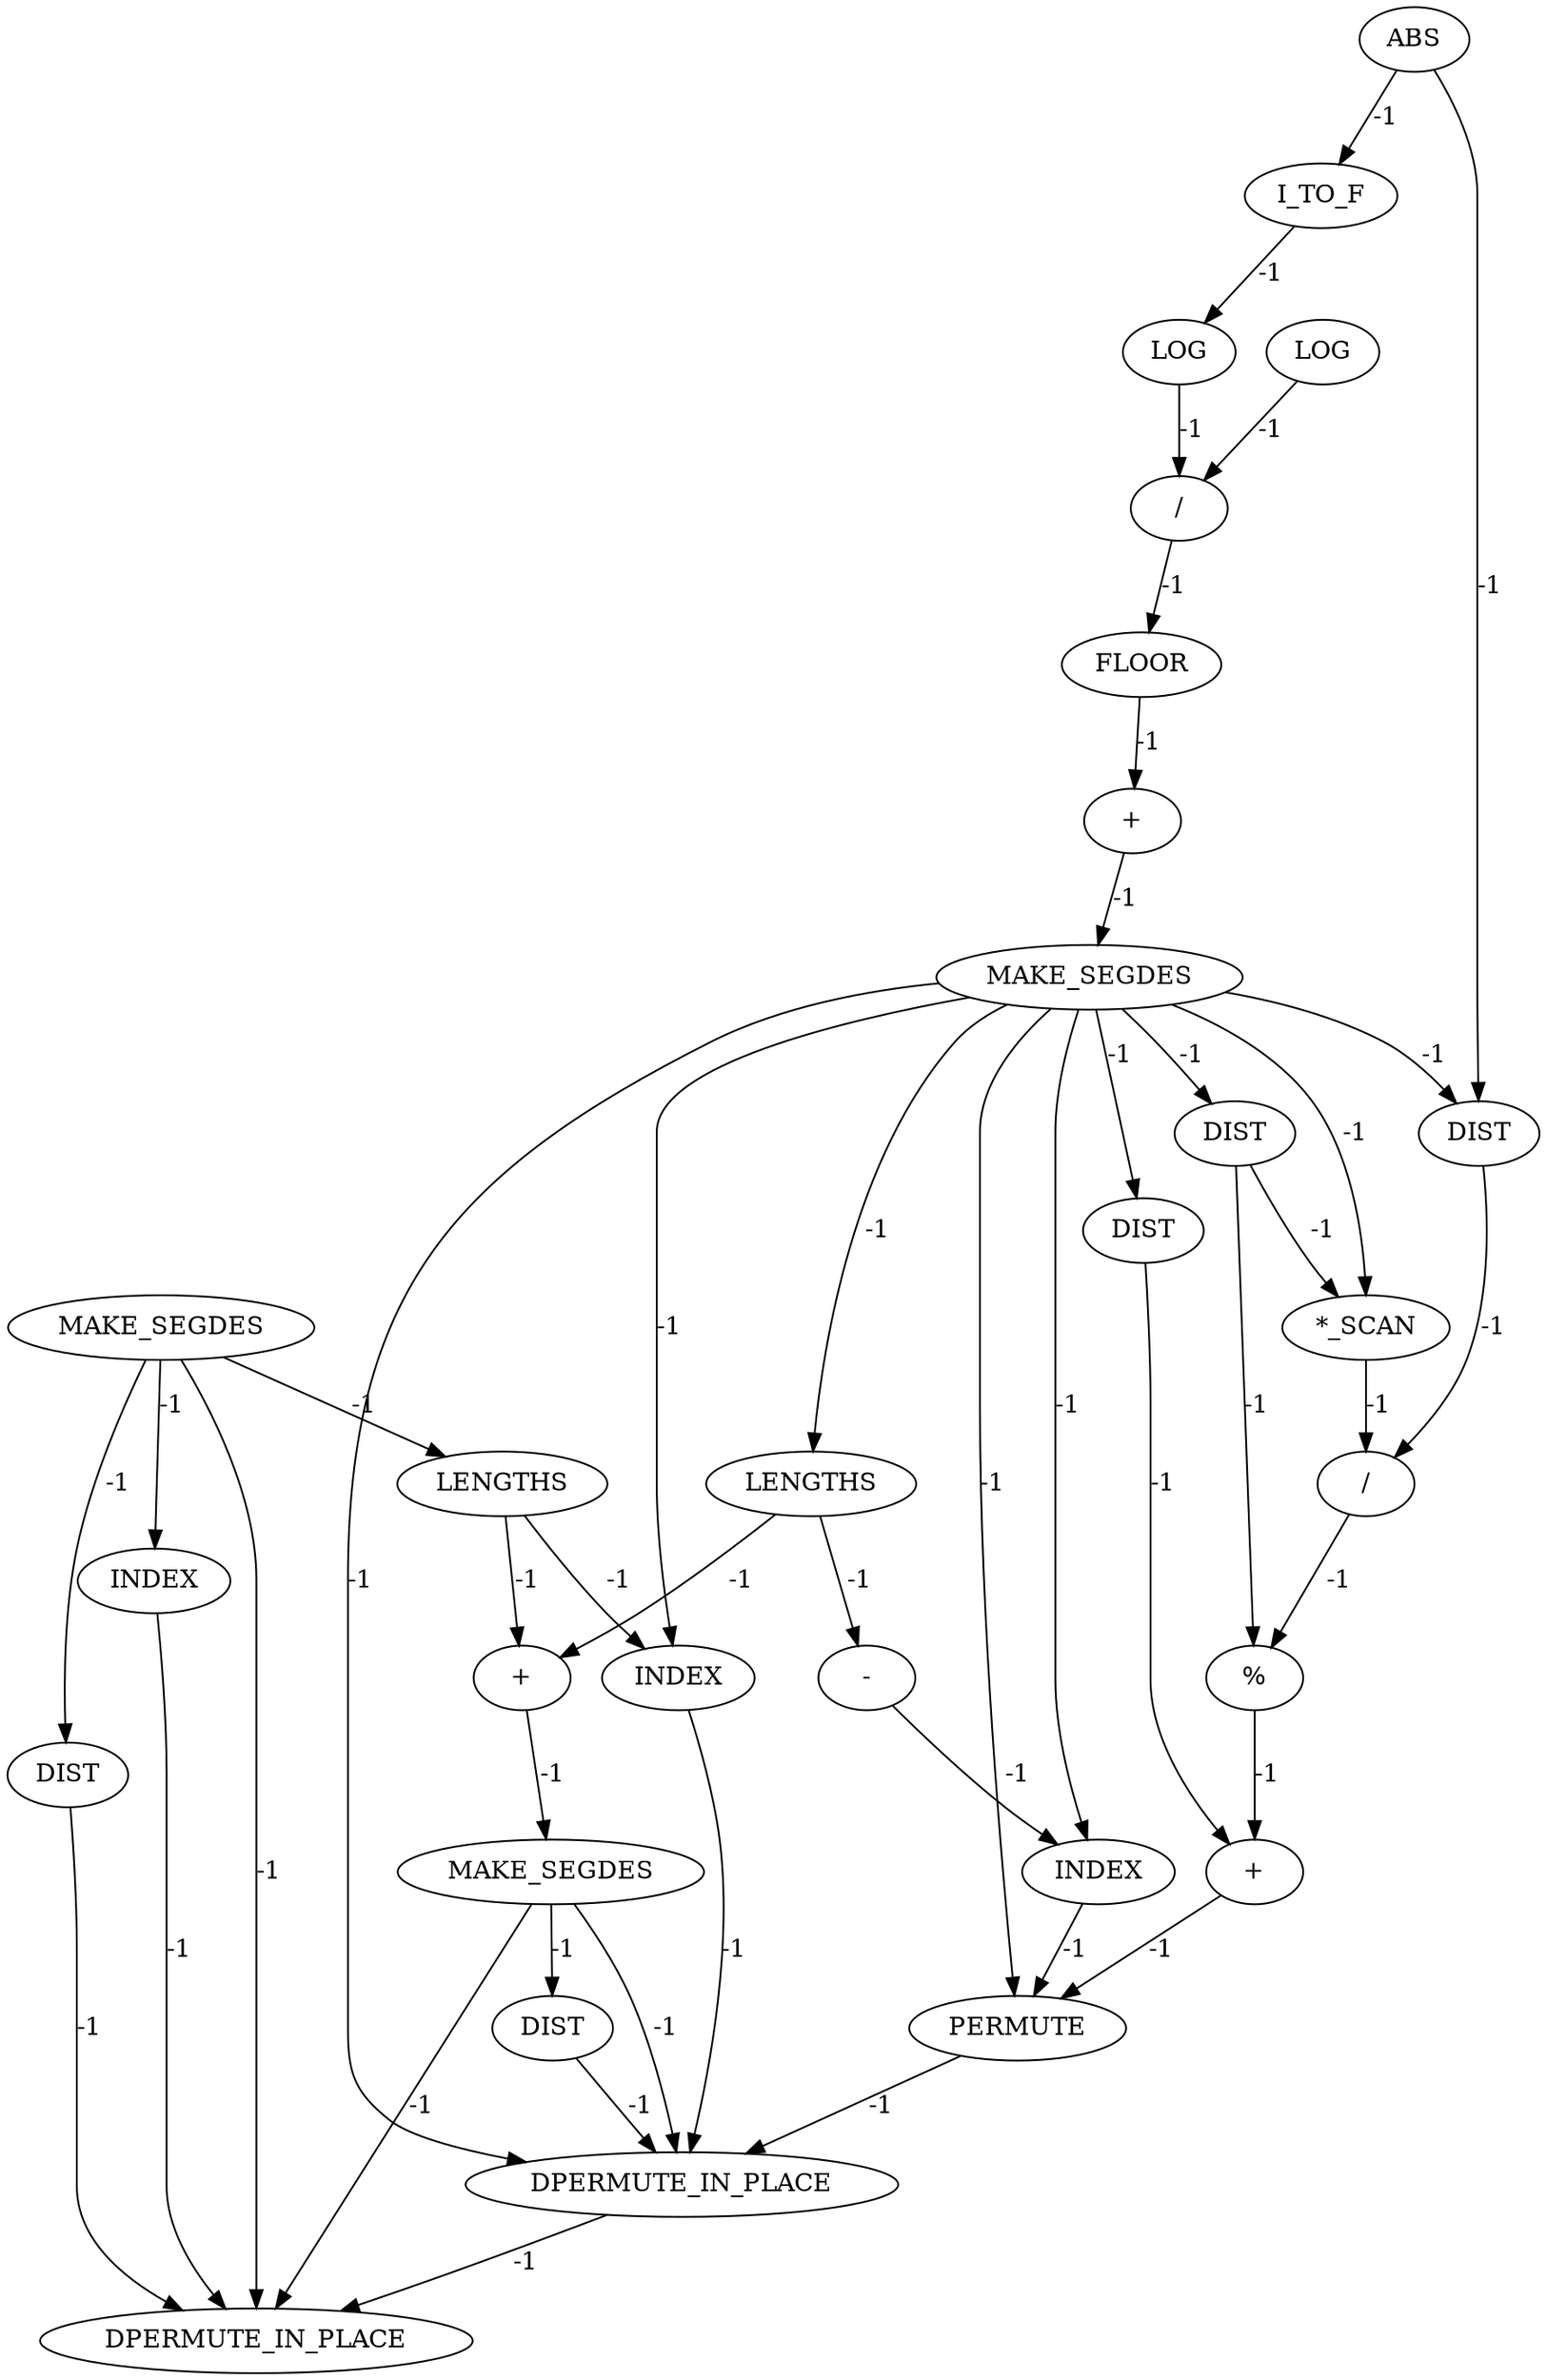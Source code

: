 digraph {
	maximal_independent_set_large_grid_INST_3640 [label=MAKE_SEGDES cost=0]
	maximal_independent_set_large_grid_INST_3685 [label=MAKE_SEGDES cost=0]
	maximal_independent_set_large_grid_INST_3584 [label=DIST cost=0]
	maximal_independent_set_large_grid_INST_3571 [label=MAKE_SEGDES cost=0]
	maximal_independent_set_large_grid_INST_3613 [label="+" cost=0]
	maximal_independent_set_large_grid_INST_3568 [label="+" cost=0]
	maximal_independent_set_large_grid_INST_3577 [label=DIST cost=0]
	maximal_independent_set_large_grid_INST_3657 [label=INDEX cost=0]
	maximal_independent_set_large_grid_INST_3661 [label=LENGTHS cost=0]
	maximal_independent_set_large_grid_INST_3561 [label=LOG cost=0]
	maximal_independent_set_large_grid_INST_3629 [label=INDEX cost=0]
	maximal_independent_set_large_grid_INST_3567 [label=FLOOR cost=0]
	maximal_independent_set_large_grid_INST_320 [label=ABS cost=0]
	maximal_independent_set_large_grid_INST_3669 [label=INDEX cost=0]
	maximal_independent_set_large_grid_INST_3566 [label="/" cost=0]
	maximal_independent_set_large_grid_INST_3610 [label="%" cost=0]
	maximal_independent_set_large_grid_INST_5997 [label=DPERMUTE_IN_PLACE cost=0]
	maximal_independent_set_large_grid_INST_3591 [label=DIST cost=0]
	maximal_independent_set_large_grid_INST_3558 [label=I_TO_F cost=0]
	maximal_independent_set_large_grid_INST_3637 [label=PERMUTE cost=0]
	maximal_independent_set_large_grid_INST_3599 [label="/" cost=0]
	maximal_independent_set_large_grid_INST_3563 [label=LOG cost=0]
	maximal_independent_set_large_grid_INST_3619 [label=LENGTHS cost=0]
	maximal_independent_set_large_grid_INST_3621 [label="-" cost=0]
	maximal_independent_set_large_grid_INST_3579 [label="*_SCAN" cost=0]
	maximal_independent_set_large_grid_INST_5998 [label=DPERMUTE_IN_PLACE cost=0]
	maximal_independent_set_large_grid_INST_3646 [label=DIST cost=0]
	maximal_independent_set_large_grid_INST_3691 [label=DIST cost=0]
	maximal_independent_set_large_grid_INST_3680 [label="+" cost=0]
	maximal_independent_set_large_grid_INST_3640 -> maximal_independent_set_large_grid_INST_3646 [label=-1 cost=-1]
	maximal_independent_set_large_grid_INST_3640 -> maximal_independent_set_large_grid_INST_3657 [label=-1 cost=-1]
	maximal_independent_set_large_grid_INST_3640 -> maximal_independent_set_large_grid_INST_3661 [label=-1 cost=-1]
	maximal_independent_set_large_grid_INST_3640 -> maximal_independent_set_large_grid_INST_5998 [label=-1 cost=-1]
	maximal_independent_set_large_grid_INST_3685 -> maximal_independent_set_large_grid_INST_3691 [label=-1 cost=-1]
	maximal_independent_set_large_grid_INST_3685 -> maximal_independent_set_large_grid_INST_5997 [label=-1 cost=-1]
	maximal_independent_set_large_grid_INST_3685 -> maximal_independent_set_large_grid_INST_5998 [label=-1 cost=-1]
	maximal_independent_set_large_grid_INST_3584 -> maximal_independent_set_large_grid_INST_3599 [label=-1 cost=-1]
	maximal_independent_set_large_grid_INST_3571 -> maximal_independent_set_large_grid_INST_3577 [label=-1 cost=-1]
	maximal_independent_set_large_grid_INST_3571 -> maximal_independent_set_large_grid_INST_3579 [label=-1 cost=-1]
	maximal_independent_set_large_grid_INST_3571 -> maximal_independent_set_large_grid_INST_3584 [label=-1 cost=-1]
	maximal_independent_set_large_grid_INST_3571 -> maximal_independent_set_large_grid_INST_3591 [label=-1 cost=-1]
	maximal_independent_set_large_grid_INST_3571 -> maximal_independent_set_large_grid_INST_3619 [label=-1 cost=-1]
	maximal_independent_set_large_grid_INST_3571 -> maximal_independent_set_large_grid_INST_3629 [label=-1 cost=-1]
	maximal_independent_set_large_grid_INST_3571 -> maximal_independent_set_large_grid_INST_3637 [label=-1 cost=-1]
	maximal_independent_set_large_grid_INST_3571 -> maximal_independent_set_large_grid_INST_3669 [label=-1 cost=-1]
	maximal_independent_set_large_grid_INST_3571 -> maximal_independent_set_large_grid_INST_5997 [label=-1 cost=-1]
	maximal_independent_set_large_grid_INST_3613 -> maximal_independent_set_large_grid_INST_3637 [label=-1 cost=-1]
	maximal_independent_set_large_grid_INST_3568 -> maximal_independent_set_large_grid_INST_3571 [label=-1 cost=-1]
	maximal_independent_set_large_grid_INST_3577 -> maximal_independent_set_large_grid_INST_3579 [label=-1 cost=-1]
	maximal_independent_set_large_grid_INST_3577 -> maximal_independent_set_large_grid_INST_3610 [label=-1 cost=-1]
	maximal_independent_set_large_grid_INST_3657 -> maximal_independent_set_large_grid_INST_5998 [label=-1 cost=-1]
	maximal_independent_set_large_grid_INST_3661 -> maximal_independent_set_large_grid_INST_3669 [label=-1 cost=-1]
	maximal_independent_set_large_grid_INST_3661 -> maximal_independent_set_large_grid_INST_3680 [label=-1 cost=-1]
	maximal_independent_set_large_grid_INST_3561 -> maximal_independent_set_large_grid_INST_3566 [label=-1 cost=-1]
	maximal_independent_set_large_grid_INST_3629 -> maximal_independent_set_large_grid_INST_3637 [label=-1 cost=-1]
	maximal_independent_set_large_grid_INST_3567 -> maximal_independent_set_large_grid_INST_3568 [label=-1 cost=-1]
	maximal_independent_set_large_grid_INST_320 -> maximal_independent_set_large_grid_INST_3558 [label=-1 cost=-1]
	maximal_independent_set_large_grid_INST_320 -> maximal_independent_set_large_grid_INST_3584 [label=-1 cost=-1]
	maximal_independent_set_large_grid_INST_3669 -> maximal_independent_set_large_grid_INST_5997 [label=-1 cost=-1]
	maximal_independent_set_large_grid_INST_3566 -> maximal_independent_set_large_grid_INST_3567 [label=-1 cost=-1]
	maximal_independent_set_large_grid_INST_3610 -> maximal_independent_set_large_grid_INST_3613 [label=-1 cost=-1]
	maximal_independent_set_large_grid_INST_5997 -> maximal_independent_set_large_grid_INST_5998 [label=-1 cost=-1]
	maximal_independent_set_large_grid_INST_3591 -> maximal_independent_set_large_grid_INST_3613 [label=-1 cost=-1]
	maximal_independent_set_large_grid_INST_3558 -> maximal_independent_set_large_grid_INST_3561 [label=-1 cost=-1]
	maximal_independent_set_large_grid_INST_3637 -> maximal_independent_set_large_grid_INST_5997 [label=-1 cost=-1]
	maximal_independent_set_large_grid_INST_3599 -> maximal_independent_set_large_grid_INST_3610 [label=-1 cost=-1]
	maximal_independent_set_large_grid_INST_3563 -> maximal_independent_set_large_grid_INST_3566 [label=-1 cost=-1]
	maximal_independent_set_large_grid_INST_3619 -> maximal_independent_set_large_grid_INST_3621 [label=-1 cost=-1]
	maximal_independent_set_large_grid_INST_3619 -> maximal_independent_set_large_grid_INST_3680 [label=-1 cost=-1]
	maximal_independent_set_large_grid_INST_3621 -> maximal_independent_set_large_grid_INST_3629 [label=-1 cost=-1]
	maximal_independent_set_large_grid_INST_3579 -> maximal_independent_set_large_grid_INST_3599 [label=-1 cost=-1]
	maximal_independent_set_large_grid_INST_3646 -> maximal_independent_set_large_grid_INST_5998 [label=-1 cost=-1]
	maximal_independent_set_large_grid_INST_3691 -> maximal_independent_set_large_grid_INST_5997 [label=-1 cost=-1]
	maximal_independent_set_large_grid_INST_3680 -> maximal_independent_set_large_grid_INST_3685 [label=-1 cost=-1]
}

